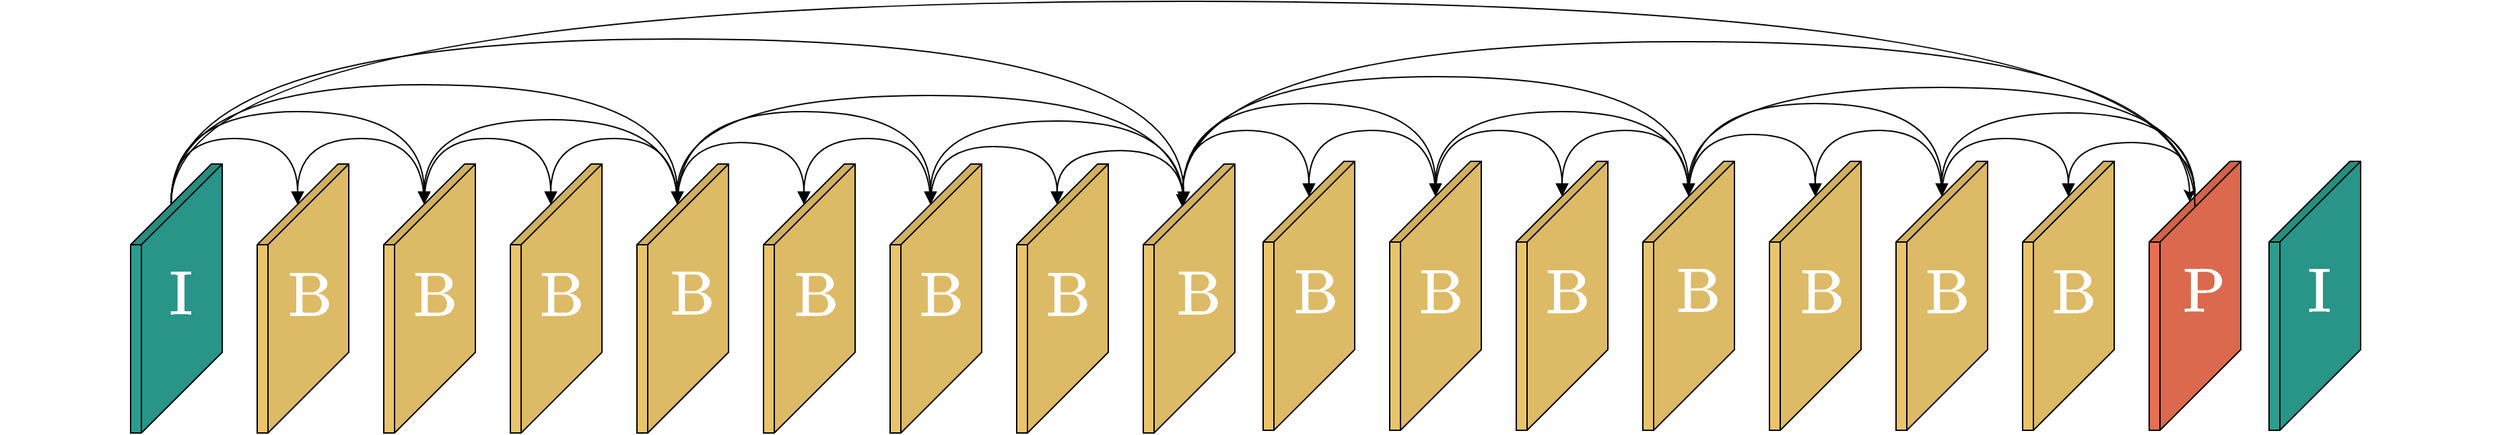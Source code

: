<mxfile version="15.6.5" type="device"><diagram id="3dQZ1ZNckNjvSsRcCXoY" name="Page-1"><mxGraphModel dx="4753" dy="2480" grid="0" gridSize="10" guides="1" tooltips="1" connect="1" arrows="1" fold="1" page="0" pageScale="1" pageWidth="827" pageHeight="1169" math="1" shadow="0"><root><mxCell id="0"/><mxCell id="1" parent="0"/><mxCell id="osq_34QOC_VwRBpITPw3-1" value="" style="group;" vertex="1" connectable="0" parent="1"><mxGeometry x="252" y="125" width="68" height="200" as="geometry"/></mxCell><mxCell id="osq_34QOC_VwRBpITPw3-2" value="" style="shape=cube;whiteSpace=wrap;html=1;boundedLbl=1;backgroundOutline=1;darkOpacity=0.05;darkOpacity2=0.1;size=60;direction=south;perimeterSpacing=0;shadow=0;sketch=0;strokeWidth=1;fillColor=#E9C46A;" vertex="1" parent="osq_34QOC_VwRBpITPw3-1"><mxGeometry width="68" height="200" as="geometry"/></mxCell><mxCell id="osq_34QOC_VwRBpITPw3-3" value="&lt;font style=&quot;font-size: 39px&quot;&gt;$$\mathrm{B}$$&lt;/font&gt;" style="text;html=1;strokeColor=none;fillColor=none;align=center;verticalAlign=middle;whiteSpace=wrap;rounded=0;fontColor=#FFFFFF;" vertex="1" parent="osq_34QOC_VwRBpITPw3-1"><mxGeometry x="15.5" y="75" width="46" height="50" as="geometry"/></mxCell><mxCell id="osq_34QOC_VwRBpITPw3-4" value="" style="group;strokeWidth=1;" vertex="1" connectable="0" parent="1"><mxGeometry x="346" y="125" width="68" height="200" as="geometry"/></mxCell><mxCell id="osq_34QOC_VwRBpITPw3-5" value="" style="shape=cube;whiteSpace=wrap;html=1;boundedLbl=1;backgroundOutline=1;darkOpacity=0.05;darkOpacity2=0.1;size=60;direction=south;perimeterSpacing=0;shadow=0;sketch=0;strokeWidth=1;fillColor=#E9C46A;" vertex="1" parent="osq_34QOC_VwRBpITPw3-4"><mxGeometry width="68" height="200" as="geometry"/></mxCell><mxCell id="osq_34QOC_VwRBpITPw3-6" value="&lt;font style=&quot;font-size: 39px&quot;&gt;$$\mathrm{B}$$&lt;/font&gt;" style="text;html=1;strokeColor=none;fillColor=none;align=center;verticalAlign=middle;whiteSpace=wrap;rounded=0;fontColor=#FFFFFF;" vertex="1" parent="osq_34QOC_VwRBpITPw3-4"><mxGeometry x="15" y="75" width="46" height="50" as="geometry"/></mxCell><mxCell id="osq_34QOC_VwRBpITPw3-7" value="" style="group;" vertex="1" connectable="0" parent="1"><mxGeometry x="440" y="125" width="68" height="200" as="geometry"/></mxCell><mxCell id="osq_34QOC_VwRBpITPw3-8" value="" style="shape=cube;whiteSpace=wrap;html=1;boundedLbl=1;backgroundOutline=1;darkOpacity=0.05;darkOpacity2=0.1;size=60;direction=south;perimeterSpacing=0;shadow=0;sketch=0;strokeWidth=1;fillColor=#E9C46A;" vertex="1" parent="osq_34QOC_VwRBpITPw3-7"><mxGeometry width="68" height="200" as="geometry"/></mxCell><mxCell id="osq_34QOC_VwRBpITPw3-9" value="&lt;font style=&quot;font-size: 39px&quot;&gt;$$\mathrm{B}$$&lt;/font&gt;" style="text;html=1;strokeColor=none;fillColor=none;align=center;verticalAlign=middle;whiteSpace=wrap;rounded=0;fontColor=#FFFFFF;" vertex="1" parent="osq_34QOC_VwRBpITPw3-7"><mxGeometry x="15" y="75" width="46" height="50" as="geometry"/></mxCell><mxCell id="osq_34QOC_VwRBpITPw3-10" value="" style="group" vertex="1" connectable="0" parent="1"><mxGeometry x="534" y="125" width="68" height="200" as="geometry"/></mxCell><mxCell id="osq_34QOC_VwRBpITPw3-11" value="" style="shape=cube;whiteSpace=wrap;html=1;boundedLbl=1;backgroundOutline=1;darkOpacity=0.05;darkOpacity2=0.1;size=60;direction=south;perimeterSpacing=0;shadow=0;sketch=0;strokeWidth=1;fillColor=#E9C46A;" vertex="1" parent="osq_34QOC_VwRBpITPw3-10"><mxGeometry width="68" height="200" as="geometry"/></mxCell><mxCell id="osq_34QOC_VwRBpITPw3-12" value="&lt;font style=&quot;font-size: 39px&quot;&gt;$$\mathrm{B}$$&lt;/font&gt;" style="text;html=1;strokeColor=none;fillColor=none;align=center;verticalAlign=middle;whiteSpace=wrap;rounded=0;fontColor=#FFFFFF;" vertex="1" parent="osq_34QOC_VwRBpITPw3-10"><mxGeometry x="18" y="74" width="46" height="50" as="geometry"/></mxCell><mxCell id="osq_34QOC_VwRBpITPw3-13" value="" style="group;fontColor=default;" vertex="1" connectable="0" parent="1"><mxGeometry x="158" y="125" width="68" height="200" as="geometry"/></mxCell><mxCell id="osq_34QOC_VwRBpITPw3-14" value="" style="shape=cube;whiteSpace=wrap;html=1;boundedLbl=1;backgroundOutline=1;darkOpacity=0.05;darkOpacity2=0.1;size=60;direction=south;perimeterSpacing=0;shadow=0;sketch=0;strokeWidth=1;fillColor=#2A9D8F;" vertex="1" parent="osq_34QOC_VwRBpITPw3-13"><mxGeometry width="68" height="200" as="geometry"/></mxCell><mxCell id="osq_34QOC_VwRBpITPw3-15" value="&lt;font style=&quot;font-size: 39px&quot;&gt;$$\mathrm{I}$$&lt;/font&gt;" style="text;html=1;strokeColor=none;fillColor=none;align=center;verticalAlign=middle;whiteSpace=wrap;rounded=0;fontColor=#FFFFFF;" vertex="1" parent="osq_34QOC_VwRBpITPw3-13"><mxGeometry x="14" y="74" width="46" height="50" as="geometry"/></mxCell><mxCell id="osq_34QOC_VwRBpITPw3-16" style="edgeStyle=orthogonalEdgeStyle;orthogonalLoop=1;jettySize=auto;html=1;entryX=0;entryY=0;entryDx=30;entryDy=38;entryPerimeter=0;exitX=0;exitY=0;exitDx=30;exitDy=38;exitPerimeter=0;curved=1;strokeWidth=1;endSize=7;endArrow=block;endFill=1;" edge="1" parent="1" source="osq_34QOC_VwRBpITPw3-14" target="osq_34QOC_VwRBpITPw3-11"><mxGeometry relative="1" as="geometry"><Array as="points"><mxPoint x="188" y="66"/><mxPoint x="564" y="66"/></Array></mxGeometry></mxCell><mxCell id="osq_34QOC_VwRBpITPw3-17" style="edgeStyle=orthogonalEdgeStyle;curved=1;orthogonalLoop=1;jettySize=auto;html=1;exitX=0;exitY=0;exitDx=30;exitDy=38;exitPerimeter=0;entryX=0;entryY=0;entryDx=30;entryDy=38;entryPerimeter=0;strokeColor=#000000;strokeWidth=1;endSize=7;endArrow=block;endFill=1;" edge="1" parent="1" source="osq_34QOC_VwRBpITPw3-14" target="osq_34QOC_VwRBpITPw3-5"><mxGeometry relative="1" as="geometry"><Array as="points"><mxPoint x="188" y="86"/><mxPoint x="376" y="86"/></Array></mxGeometry></mxCell><mxCell id="osq_34QOC_VwRBpITPw3-18" style="edgeStyle=orthogonalEdgeStyle;curved=1;orthogonalLoop=1;jettySize=auto;html=1;exitX=0;exitY=0;exitDx=30;exitDy=38;exitPerimeter=0;strokeColor=#000000;strokeWidth=1;endSize=7;endArrow=block;endFill=1;" edge="1" parent="1" source="osq_34QOC_VwRBpITPw3-11"><mxGeometry relative="1" as="geometry"><mxPoint x="376" y="155" as="targetPoint"/><Array as="points"><mxPoint x="564" y="92"/><mxPoint x="376" y="92"/></Array></mxGeometry></mxCell><mxCell id="osq_34QOC_VwRBpITPw3-19" style="edgeStyle=orthogonalEdgeStyle;curved=1;orthogonalLoop=1;jettySize=auto;html=1;exitX=0;exitY=0;exitDx=30;exitDy=38;exitPerimeter=0;entryX=0;entryY=0;entryDx=30;entryDy=38;entryPerimeter=0;strokeColor=#000000;strokeWidth=1;endSize=7;endArrow=block;endFill=1;" edge="1" parent="1" source="osq_34QOC_VwRBpITPw3-14" target="osq_34QOC_VwRBpITPw3-2"><mxGeometry relative="1" as="geometry"><Array as="points"><mxPoint x="188" y="106"/><mxPoint x="282" y="106"/></Array></mxGeometry></mxCell><mxCell id="osq_34QOC_VwRBpITPw3-20" style="edgeStyle=orthogonalEdgeStyle;curved=1;orthogonalLoop=1;jettySize=auto;html=1;exitX=0;exitY=0;exitDx=30;exitDy=38;exitPerimeter=0;entryX=0;entryY=0;entryDx=30;entryDy=38;entryPerimeter=0;strokeColor=#000000;strokeWidth=1;endSize=7;endArrow=block;endFill=1;" edge="1" parent="1" source="osq_34QOC_VwRBpITPw3-5" target="osq_34QOC_VwRBpITPw3-2"><mxGeometry relative="1" as="geometry"><Array as="points"><mxPoint x="376" y="106"/><mxPoint x="282" y="106"/></Array></mxGeometry></mxCell><mxCell id="osq_34QOC_VwRBpITPw3-21" style="edgeStyle=orthogonalEdgeStyle;curved=1;orthogonalLoop=1;jettySize=auto;html=1;exitX=0;exitY=0;exitDx=30;exitDy=38;exitPerimeter=0;entryX=0;entryY=0;entryDx=30;entryDy=38;entryPerimeter=0;strokeColor=#000000;strokeWidth=1;endSize=7;endArrow=block;endFill=1;" edge="1" parent="1" source="osq_34QOC_VwRBpITPw3-5" target="osq_34QOC_VwRBpITPw3-8"><mxGeometry relative="1" as="geometry"><Array as="points"><mxPoint x="376" y="106"/><mxPoint x="470" y="106"/></Array></mxGeometry></mxCell><mxCell id="osq_34QOC_VwRBpITPw3-22" style="edgeStyle=orthogonalEdgeStyle;curved=1;orthogonalLoop=1;jettySize=auto;html=1;exitX=0;exitY=0;exitDx=30;exitDy=38;exitPerimeter=0;entryX=0;entryY=0;entryDx=30;entryDy=38;entryPerimeter=0;strokeColor=#000000;strokeWidth=1;endSize=7;endArrow=block;endFill=1;" edge="1" parent="1" source="osq_34QOC_VwRBpITPw3-11" target="osq_34QOC_VwRBpITPw3-8"><mxGeometry relative="1" as="geometry"><Array as="points"><mxPoint x="564" y="106"/><mxPoint x="470" y="106"/></Array></mxGeometry></mxCell><mxCell id="osq_34QOC_VwRBpITPw3-23" value="" style="group;" vertex="1" connectable="0" parent="1"><mxGeometry x="628" y="125" width="68" height="200" as="geometry"/></mxCell><mxCell id="osq_34QOC_VwRBpITPw3-24" value="" style="shape=cube;whiteSpace=wrap;html=1;boundedLbl=1;backgroundOutline=1;darkOpacity=0.05;darkOpacity2=0.1;size=60;direction=south;perimeterSpacing=0;shadow=0;sketch=0;strokeWidth=1;fillColor=#E9C46A;" vertex="1" parent="osq_34QOC_VwRBpITPw3-23"><mxGeometry width="68" height="200" as="geometry"/></mxCell><mxCell id="osq_34QOC_VwRBpITPw3-25" value="&lt;font style=&quot;font-size: 39px&quot;&gt;$$\mathrm{B}$$&lt;/font&gt;" style="text;html=1;strokeColor=none;fillColor=none;align=center;verticalAlign=middle;whiteSpace=wrap;rounded=0;fontColor=#FFFFFF;" vertex="1" parent="osq_34QOC_VwRBpITPw3-23"><mxGeometry x="15.5" y="75" width="46" height="50" as="geometry"/></mxCell><mxCell id="osq_34QOC_VwRBpITPw3-26" value="" style="group;" vertex="1" connectable="0" parent="1"><mxGeometry x="722" y="125" width="68" height="200" as="geometry"/></mxCell><mxCell id="osq_34QOC_VwRBpITPw3-27" value="" style="shape=cube;whiteSpace=wrap;html=1;boundedLbl=1;backgroundOutline=1;darkOpacity=0.05;darkOpacity2=0.1;size=60;direction=south;perimeterSpacing=0;shadow=0;sketch=0;strokeWidth=1;fillColor=#E9C46A;" vertex="1" parent="osq_34QOC_VwRBpITPw3-26"><mxGeometry width="68" height="200" as="geometry"/></mxCell><mxCell id="osq_34QOC_VwRBpITPw3-28" value="&lt;font style=&quot;font-size: 39px&quot;&gt;$$\mathrm{B}$$&lt;/font&gt;" style="text;html=1;strokeColor=none;fillColor=none;align=center;verticalAlign=middle;whiteSpace=wrap;rounded=0;fontColor=#FFFFFF;" vertex="1" parent="osq_34QOC_VwRBpITPw3-26"><mxGeometry x="15" y="75" width="46" height="50" as="geometry"/></mxCell><mxCell id="osq_34QOC_VwRBpITPw3-29" value="" style="group;" vertex="1" connectable="0" parent="1"><mxGeometry x="816" y="125" width="68" height="200" as="geometry"/></mxCell><mxCell id="osq_34QOC_VwRBpITPw3-30" value="" style="shape=cube;whiteSpace=wrap;html=1;boundedLbl=1;backgroundOutline=1;darkOpacity=0.05;darkOpacity2=0.1;size=60;direction=south;perimeterSpacing=0;shadow=0;sketch=0;strokeWidth=1;fillColor=#E9C46A;" vertex="1" parent="osq_34QOC_VwRBpITPw3-29"><mxGeometry width="68" height="200" as="geometry"/></mxCell><mxCell id="osq_34QOC_VwRBpITPw3-31" value="&lt;font style=&quot;font-size: 39px&quot;&gt;$$\mathrm{B}$$&lt;/font&gt;" style="text;html=1;strokeColor=none;fillColor=none;align=center;verticalAlign=middle;whiteSpace=wrap;rounded=0;fontColor=#FFFFFF;" vertex="1" parent="osq_34QOC_VwRBpITPw3-29"><mxGeometry x="15" y="75" width="46" height="50" as="geometry"/></mxCell><mxCell id="osq_34QOC_VwRBpITPw3-32" value="" style="group" vertex="1" connectable="0" parent="1"><mxGeometry x="910" y="125" width="68" height="200" as="geometry"/></mxCell><mxCell id="osq_34QOC_VwRBpITPw3-33" value="" style="shape=cube;whiteSpace=wrap;html=1;boundedLbl=1;backgroundOutline=1;darkOpacity=0.05;darkOpacity2=0.1;size=60;direction=south;perimeterSpacing=0;shadow=0;sketch=0;strokeWidth=1;fillColor=#E9C46A;strokeColor=default;fontColor=default;" vertex="1" parent="osq_34QOC_VwRBpITPw3-32"><mxGeometry width="68" height="200" as="geometry"/></mxCell><mxCell id="osq_34QOC_VwRBpITPw3-34" value="&lt;font style=&quot;font-size: 39px&quot;&gt;$$\mathrm{B}$$&lt;/font&gt;" style="text;html=1;strokeColor=none;fillColor=none;align=center;verticalAlign=middle;whiteSpace=wrap;rounded=0;fontColor=#FFFFFF;" vertex="1" parent="osq_34QOC_VwRBpITPw3-32"><mxGeometry x="18" y="74" width="46" height="50" as="geometry"/></mxCell><mxCell id="osq_34QOC_VwRBpITPw3-35" style="edgeStyle=orthogonalEdgeStyle;curved=1;orthogonalLoop=1;jettySize=auto;html=1;exitX=0;exitY=0;exitDx=30;exitDy=38;exitPerimeter=0;entryX=0;entryY=0;entryDx=30;entryDy=38;entryPerimeter=0;strokeColor=#000000;strokeWidth=1;endSize=7;endArrow=block;endFill=1;" edge="1" parent="1" target="osq_34QOC_VwRBpITPw3-27"><mxGeometry relative="1" as="geometry"><mxPoint x="564" y="155.0" as="sourcePoint"/><Array as="points"><mxPoint x="564" y="86"/><mxPoint x="752" y="86"/></Array></mxGeometry></mxCell><mxCell id="osq_34QOC_VwRBpITPw3-36" style="edgeStyle=orthogonalEdgeStyle;curved=1;orthogonalLoop=1;jettySize=auto;html=1;exitX=0;exitY=0;exitDx=30;exitDy=38;exitPerimeter=0;entryX=0;entryY=0;entryDx=30;entryDy=38;entryPerimeter=0;strokeColor=#000000;strokeWidth=1;endSize=7;endArrow=block;endFill=1;" edge="1" parent="1" source="osq_34QOC_VwRBpITPw3-27" target="osq_34QOC_VwRBpITPw3-24"><mxGeometry relative="1" as="geometry"><Array as="points"><mxPoint x="752" y="106"/><mxPoint x="658" y="106"/></Array></mxGeometry></mxCell><mxCell id="osq_34QOC_VwRBpITPw3-37" style="edgeStyle=orthogonalEdgeStyle;curved=1;orthogonalLoop=1;jettySize=auto;html=1;exitX=0;exitY=0;exitDx=30;exitDy=38;exitPerimeter=0;entryX=0;entryY=0;entryDx=30;entryDy=38;entryPerimeter=0;strokeColor=#000000;strokeWidth=1;endSize=7;endArrow=block;endFill=1;" edge="1" parent="1" source="osq_34QOC_VwRBpITPw3-27" target="osq_34QOC_VwRBpITPw3-30"><mxGeometry relative="1" as="geometry"><Array as="points"><mxPoint x="752" y="112"/><mxPoint x="846" y="112"/></Array></mxGeometry></mxCell><mxCell id="osq_34QOC_VwRBpITPw3-38" style="edgeStyle=orthogonalEdgeStyle;curved=1;orthogonalLoop=1;jettySize=auto;html=1;exitX=0;exitY=0;exitDx=30;exitDy=38;exitPerimeter=0;entryX=0;entryY=0;entryDx=30;entryDy=38;entryPerimeter=0;endArrow=block;endFill=1;endSize=7;strokeColor=#000000;strokeWidth=1;" edge="1" parent="1" source="osq_34QOC_VwRBpITPw3-11" target="osq_34QOC_VwRBpITPw3-24"><mxGeometry relative="1" as="geometry"><Array as="points"><mxPoint x="564" y="109"/><mxPoint x="658" y="109"/></Array></mxGeometry></mxCell><mxCell id="osq_34QOC_VwRBpITPw3-39" style="edgeStyle=orthogonalEdgeStyle;orthogonalLoop=1;jettySize=auto;html=1;exitX=0;exitY=0;exitDx=30;exitDy=38;exitPerimeter=0;entryX=0;entryY=0;entryDx=30;entryDy=38;entryPerimeter=0;strokeWidth=1;curved=1;endArrow=block;endFill=1;endSize=7;" edge="1" parent="1" source="osq_34QOC_VwRBpITPw3-14" target="osq_34QOC_VwRBpITPw3-33"><mxGeometry relative="1" as="geometry"><Array as="points"><mxPoint x="188" y="32"/><mxPoint x="940" y="32"/></Array></mxGeometry></mxCell><mxCell id="osq_34QOC_VwRBpITPw3-40" style="edgeStyle=orthogonalEdgeStyle;curved=1;orthogonalLoop=1;jettySize=auto;html=1;exitX=0;exitY=0;exitDx=30;exitDy=38;exitPerimeter=0;entryX=0;entryY=0;entryDx=30;entryDy=38;entryPerimeter=0;strokeWidth=1;endArrow=block;endFill=1;endSize=7;" edge="1" parent="1" source="osq_34QOC_VwRBpITPw3-33" target="osq_34QOC_VwRBpITPw3-11"><mxGeometry relative="1" as="geometry"><Array as="points"><mxPoint x="940" y="74"/><mxPoint x="564" y="74"/></Array></mxGeometry></mxCell><mxCell id="osq_34QOC_VwRBpITPw3-41" style="edgeStyle=orthogonalEdgeStyle;curved=1;orthogonalLoop=1;jettySize=auto;html=1;exitX=0;exitY=0;exitDx=30;exitDy=38;exitPerimeter=0;entryX=0;entryY=0;entryDx=30;entryDy=38;entryPerimeter=0;strokeWidth=1;endArrow=block;endFill=1;endSize=7;" edge="1" parent="1" source="osq_34QOC_VwRBpITPw3-33" target="osq_34QOC_VwRBpITPw3-27"><mxGeometry relative="1" as="geometry"><Array as="points"><mxPoint x="940" y="93"/><mxPoint x="752" y="93"/></Array></mxGeometry></mxCell><mxCell id="osq_34QOC_VwRBpITPw3-42" style="edgeStyle=orthogonalEdgeStyle;curved=1;orthogonalLoop=1;jettySize=auto;html=1;exitX=0;exitY=0;exitDx=30;exitDy=38;exitPerimeter=0;entryX=0;entryY=0;entryDx=30;entryDy=38;entryPerimeter=0;strokeWidth=1;endArrow=block;endFill=1;endSize=7;" edge="1" parent="1" source="osq_34QOC_VwRBpITPw3-33" target="osq_34QOC_VwRBpITPw3-30"><mxGeometry relative="1" as="geometry"><Array as="points"><mxPoint x="940" y="115"/><mxPoint x="846" y="115"/></Array></mxGeometry></mxCell><mxCell id="osq_34QOC_VwRBpITPw3-43" value="" style="group;" vertex="1" connectable="0" parent="1"><mxGeometry x="999" y="123" width="68" height="200" as="geometry"/></mxCell><mxCell id="osq_34QOC_VwRBpITPw3-44" value="" style="shape=cube;whiteSpace=wrap;html=1;boundedLbl=1;backgroundOutline=1;darkOpacity=0.05;darkOpacity2=0.1;size=60;direction=south;perimeterSpacing=0;shadow=0;sketch=0;strokeWidth=1;fillColor=#E9C46A;" vertex="1" parent="osq_34QOC_VwRBpITPw3-43"><mxGeometry width="68" height="200" as="geometry"/></mxCell><mxCell id="osq_34QOC_VwRBpITPw3-45" value="&lt;font style=&quot;font-size: 39px&quot;&gt;$$\mathrm{B}$$&lt;/font&gt;" style="text;html=1;strokeColor=none;fillColor=none;align=center;verticalAlign=middle;whiteSpace=wrap;rounded=0;fontColor=#FFFFFF;" vertex="1" parent="osq_34QOC_VwRBpITPw3-43"><mxGeometry x="15.5" y="75" width="46" height="50" as="geometry"/></mxCell><mxCell id="osq_34QOC_VwRBpITPw3-46" value="" style="group;" vertex="1" connectable="0" parent="1"><mxGeometry x="1093" y="123" width="68" height="200" as="geometry"/></mxCell><mxCell id="osq_34QOC_VwRBpITPw3-47" value="" style="shape=cube;whiteSpace=wrap;html=1;boundedLbl=1;backgroundOutline=1;darkOpacity=0.05;darkOpacity2=0.1;size=60;direction=south;perimeterSpacing=0;shadow=0;sketch=0;strokeWidth=1;fillColor=#E9C46A;" vertex="1" parent="osq_34QOC_VwRBpITPw3-46"><mxGeometry width="68" height="200" as="geometry"/></mxCell><mxCell id="osq_34QOC_VwRBpITPw3-48" value="&lt;font style=&quot;font-size: 39px&quot;&gt;$$\mathrm{B}$$&lt;/font&gt;" style="text;html=1;strokeColor=none;fillColor=none;align=center;verticalAlign=middle;whiteSpace=wrap;rounded=0;fontColor=#FFFFFF;" vertex="1" parent="osq_34QOC_VwRBpITPw3-46"><mxGeometry x="15" y="75" width="46" height="50" as="geometry"/></mxCell><mxCell id="osq_34QOC_VwRBpITPw3-49" value="" style="group;" vertex="1" connectable="0" parent="1"><mxGeometry x="1187" y="123" width="68" height="200" as="geometry"/></mxCell><mxCell id="osq_34QOC_VwRBpITPw3-50" value="" style="shape=cube;whiteSpace=wrap;html=1;boundedLbl=1;backgroundOutline=1;darkOpacity=0.05;darkOpacity2=0.1;size=60;direction=south;perimeterSpacing=0;shadow=0;sketch=0;strokeWidth=1;fillColor=#E9C46A;" vertex="1" parent="osq_34QOC_VwRBpITPw3-49"><mxGeometry width="68" height="200" as="geometry"/></mxCell><mxCell id="osq_34QOC_VwRBpITPw3-51" value="&lt;font style=&quot;font-size: 39px&quot;&gt;$$\mathrm{B}$$&lt;/font&gt;" style="text;html=1;strokeColor=none;fillColor=none;align=center;verticalAlign=middle;whiteSpace=wrap;rounded=0;fontColor=#FFFFFF;" vertex="1" parent="osq_34QOC_VwRBpITPw3-49"><mxGeometry x="15" y="75" width="46" height="50" as="geometry"/></mxCell><mxCell id="osq_34QOC_VwRBpITPw3-52" value="" style="group" vertex="1" connectable="0" parent="1"><mxGeometry x="1281" y="123" width="68" height="200" as="geometry"/></mxCell><mxCell id="osq_34QOC_VwRBpITPw3-53" value="" style="shape=cube;whiteSpace=wrap;html=1;boundedLbl=1;backgroundOutline=1;darkOpacity=0.05;darkOpacity2=0.1;size=60;direction=south;perimeterSpacing=0;shadow=0;sketch=0;strokeWidth=1;fillColor=#E9C46A;" vertex="1" parent="osq_34QOC_VwRBpITPw3-52"><mxGeometry width="68" height="200" as="geometry"/></mxCell><mxCell id="osq_34QOC_VwRBpITPw3-54" value="&lt;font style=&quot;font-size: 39px&quot;&gt;$$\mathrm{B}$$&lt;/font&gt;" style="text;html=1;strokeColor=none;fillColor=none;align=center;verticalAlign=middle;whiteSpace=wrap;rounded=0;fontColor=#FFFFFF;" vertex="1" parent="osq_34QOC_VwRBpITPw3-52"><mxGeometry x="18" y="74" width="46" height="50" as="geometry"/></mxCell><mxCell id="osq_34QOC_VwRBpITPw3-55" value="" style="group;" vertex="1" connectable="0" parent="1"><mxGeometry x="1375" y="123" width="68" height="200" as="geometry"/></mxCell><mxCell id="osq_34QOC_VwRBpITPw3-56" value="" style="shape=cube;whiteSpace=wrap;html=1;boundedLbl=1;backgroundOutline=1;darkOpacity=0.05;darkOpacity2=0.1;size=60;direction=south;perimeterSpacing=0;shadow=0;sketch=0;strokeWidth=1;fillColor=#E9C46A;" vertex="1" parent="osq_34QOC_VwRBpITPw3-55"><mxGeometry width="68" height="200" as="geometry"/></mxCell><mxCell id="osq_34QOC_VwRBpITPw3-57" value="&lt;font style=&quot;font-size: 39px&quot;&gt;$$\mathrm{B}$$&lt;/font&gt;" style="text;html=1;strokeColor=none;fillColor=none;align=center;verticalAlign=middle;whiteSpace=wrap;rounded=0;fontColor=#FFFFFF;" vertex="1" parent="osq_34QOC_VwRBpITPw3-55"><mxGeometry x="15.5" y="75" width="46" height="50" as="geometry"/></mxCell><mxCell id="osq_34QOC_VwRBpITPw3-58" value="" style="group;" vertex="1" connectable="0" parent="1"><mxGeometry x="1469" y="123" width="68" height="200" as="geometry"/></mxCell><mxCell id="osq_34QOC_VwRBpITPw3-59" value="" style="shape=cube;whiteSpace=wrap;html=1;boundedLbl=1;backgroundOutline=1;darkOpacity=0.05;darkOpacity2=0.1;size=60;direction=south;perimeterSpacing=0;shadow=0;sketch=0;strokeWidth=1;fillColor=#E9C46A;" vertex="1" parent="osq_34QOC_VwRBpITPw3-58"><mxGeometry width="68" height="200" as="geometry"/></mxCell><mxCell id="osq_34QOC_VwRBpITPw3-60" value="&lt;font style=&quot;font-size: 39px&quot;&gt;$$\mathrm{B}$$&lt;/font&gt;" style="text;html=1;strokeColor=none;fillColor=none;align=center;verticalAlign=middle;whiteSpace=wrap;rounded=0;fontColor=#FFFFFF;" vertex="1" parent="osq_34QOC_VwRBpITPw3-58"><mxGeometry x="15" y="75" width="46" height="50" as="geometry"/></mxCell><mxCell id="osq_34QOC_VwRBpITPw3-61" value="" style="group;" vertex="1" connectable="0" parent="1"><mxGeometry x="1563" y="123" width="68" height="200" as="geometry"/></mxCell><mxCell id="osq_34QOC_VwRBpITPw3-62" value="" style="shape=cube;whiteSpace=wrap;html=1;boundedLbl=1;backgroundOutline=1;darkOpacity=0.05;darkOpacity2=0.1;size=60;direction=south;perimeterSpacing=0;shadow=0;sketch=0;strokeWidth=1;fillColor=#E9C46A;" vertex="1" parent="osq_34QOC_VwRBpITPw3-61"><mxGeometry width="68" height="200" as="geometry"/></mxCell><mxCell id="osq_34QOC_VwRBpITPw3-63" value="&lt;font style=&quot;font-size: 39px&quot;&gt;$$\mathrm{B}$$&lt;/font&gt;" style="text;html=1;strokeColor=none;fillColor=none;align=center;verticalAlign=middle;whiteSpace=wrap;rounded=0;fontColor=#FFFFFF;" vertex="1" parent="osq_34QOC_VwRBpITPw3-61"><mxGeometry x="15" y="75" width="46" height="50" as="geometry"/></mxCell><mxCell id="osq_34QOC_VwRBpITPw3-64" value="" style="group" vertex="1" connectable="0" parent="1"><mxGeometry x="1657" y="123" width="68" height="200" as="geometry"/></mxCell><mxCell id="osq_34QOC_VwRBpITPw3-65" value="" style="shape=cube;whiteSpace=wrap;html=1;boundedLbl=1;backgroundOutline=1;darkOpacity=0.05;darkOpacity2=0.1;size=60;direction=south;perimeterSpacing=0;shadow=0;sketch=0;strokeWidth=1;fillColor=#E76F51;" vertex="1" parent="osq_34QOC_VwRBpITPw3-64"><mxGeometry width="68" height="200" as="geometry"/></mxCell><mxCell id="osq_34QOC_VwRBpITPw3-66" value="&lt;font style=&quot;font-size: 39px&quot;&gt;$$\mathrm{P}$$&lt;/font&gt;" style="text;html=1;strokeColor=none;fillColor=none;align=center;verticalAlign=middle;whiteSpace=wrap;rounded=0;fontColor=#FFFFFF;" vertex="1" parent="osq_34QOC_VwRBpITPw3-64"><mxGeometry x="18" y="74" width="46" height="50" as="geometry"/></mxCell><mxCell id="osq_34QOC_VwRBpITPw3-67" value="" style="group" vertex="1" connectable="0" parent="1"><mxGeometry x="1746" y="123" width="68" height="200" as="geometry"/></mxCell><mxCell id="osq_34QOC_VwRBpITPw3-68" value="" style="shape=cube;whiteSpace=wrap;html=1;boundedLbl=1;backgroundOutline=1;darkOpacity=0.05;darkOpacity2=0.1;size=60;direction=south;perimeterSpacing=0;shadow=0;sketch=0;strokeWidth=1;fillColor=#2A9D8F;" vertex="1" parent="osq_34QOC_VwRBpITPw3-67"><mxGeometry width="68" height="200" as="geometry"/></mxCell><mxCell id="osq_34QOC_VwRBpITPw3-69" value="&lt;font style=&quot;font-size: 39px&quot;&gt;$$\mathrm{I}$$&lt;/font&gt;" style="text;html=1;strokeColor=none;fillColor=none;align=center;verticalAlign=middle;whiteSpace=wrap;rounded=0;fontColor=#FFFFFF;" vertex="1" parent="osq_34QOC_VwRBpITPw3-67"><mxGeometry x="14" y="74" width="46" height="50" as="geometry"/></mxCell><mxCell id="osq_34QOC_VwRBpITPw3-70" style="edgeStyle=orthogonalEdgeStyle;orthogonalLoop=1;jettySize=auto;html=1;entryX=0;entryY=0;entryDx=30;entryDy=38;entryPerimeter=0;exitX=0;exitY=0;exitDx=30;exitDy=38;exitPerimeter=0;curved=1;strokeWidth=1;endSize=7;endArrow=block;endFill=1;" edge="1" parent="1"><mxGeometry relative="1" as="geometry"><Array as="points"><mxPoint x="939" y="60"/><mxPoint x="1315" y="60"/></Array><mxPoint x="939.0" y="149" as="sourcePoint"/><mxPoint x="1315.0" y="149" as="targetPoint"/></mxGeometry></mxCell><mxCell id="osq_34QOC_VwRBpITPw3-71" style="edgeStyle=orthogonalEdgeStyle;curved=1;orthogonalLoop=1;jettySize=auto;html=1;exitX=0;exitY=0;exitDx=30;exitDy=38;exitPerimeter=0;entryX=0;entryY=0;entryDx=30;entryDy=38;entryPerimeter=0;strokeColor=#000000;strokeWidth=1;endSize=7;endArrow=block;endFill=1;" edge="1" parent="1"><mxGeometry relative="1" as="geometry"><Array as="points"><mxPoint x="939" y="80"/><mxPoint x="1127" y="80"/></Array><mxPoint x="939.0" y="149" as="sourcePoint"/><mxPoint x="1127.0" y="149" as="targetPoint"/></mxGeometry></mxCell><mxCell id="osq_34QOC_VwRBpITPw3-72" style="edgeStyle=orthogonalEdgeStyle;curved=1;orthogonalLoop=1;jettySize=auto;html=1;exitX=0;exitY=0;exitDx=30;exitDy=38;exitPerimeter=0;strokeColor=#000000;strokeWidth=1;endSize=7;endArrow=block;endFill=1;" edge="1" parent="1"><mxGeometry relative="1" as="geometry"><mxPoint x="1127" y="149" as="targetPoint"/><Array as="points"><mxPoint x="1315" y="86"/><mxPoint x="1127" y="86"/></Array><mxPoint x="1315.0" y="149" as="sourcePoint"/></mxGeometry></mxCell><mxCell id="osq_34QOC_VwRBpITPw3-73" style="edgeStyle=orthogonalEdgeStyle;curved=1;orthogonalLoop=1;jettySize=auto;html=1;exitX=0;exitY=0;exitDx=30;exitDy=38;exitPerimeter=0;entryX=0;entryY=0;entryDx=30;entryDy=38;entryPerimeter=0;strokeColor=#000000;strokeWidth=1;endSize=7;endArrow=block;endFill=1;" edge="1" parent="1"><mxGeometry relative="1" as="geometry"><Array as="points"><mxPoint x="939" y="100"/><mxPoint x="1033" y="100"/></Array><mxPoint x="939.0" y="149" as="sourcePoint"/><mxPoint x="1033" y="149" as="targetPoint"/></mxGeometry></mxCell><mxCell id="osq_34QOC_VwRBpITPw3-74" style="edgeStyle=orthogonalEdgeStyle;curved=1;orthogonalLoop=1;jettySize=auto;html=1;exitX=0;exitY=0;exitDx=30;exitDy=38;exitPerimeter=0;entryX=0;entryY=0;entryDx=30;entryDy=38;entryPerimeter=0;strokeColor=#000000;strokeWidth=1;endSize=7;endArrow=block;endFill=1;" edge="1" parent="1"><mxGeometry relative="1" as="geometry"><Array as="points"><mxPoint x="1127" y="100"/><mxPoint x="1033" y="100"/></Array><mxPoint x="1127.0" y="149" as="sourcePoint"/><mxPoint x="1033" y="149" as="targetPoint"/></mxGeometry></mxCell><mxCell id="osq_34QOC_VwRBpITPw3-75" style="edgeStyle=orthogonalEdgeStyle;curved=1;orthogonalLoop=1;jettySize=auto;html=1;exitX=0;exitY=0;exitDx=30;exitDy=38;exitPerimeter=0;entryX=0;entryY=0;entryDx=30;entryDy=38;entryPerimeter=0;strokeColor=#000000;strokeWidth=1;endSize=7;endArrow=block;endFill=1;" edge="1" parent="1"><mxGeometry relative="1" as="geometry"><Array as="points"><mxPoint x="1127" y="100"/><mxPoint x="1221" y="100"/></Array><mxPoint x="1127.0" y="149" as="sourcePoint"/><mxPoint x="1221.0" y="149" as="targetPoint"/></mxGeometry></mxCell><mxCell id="osq_34QOC_VwRBpITPw3-76" style="edgeStyle=orthogonalEdgeStyle;curved=1;orthogonalLoop=1;jettySize=auto;html=1;exitX=0;exitY=0;exitDx=30;exitDy=38;exitPerimeter=0;entryX=0;entryY=0;entryDx=30;entryDy=38;entryPerimeter=0;strokeColor=#000000;strokeWidth=1;endSize=7;endArrow=block;endFill=1;" edge="1" parent="1"><mxGeometry relative="1" as="geometry"><Array as="points"><mxPoint x="1315" y="100"/><mxPoint x="1221" y="100"/></Array><mxPoint x="1315.0" y="149" as="sourcePoint"/><mxPoint x="1221.0" y="149" as="targetPoint"/></mxGeometry></mxCell><mxCell id="osq_34QOC_VwRBpITPw3-77" style="edgeStyle=orthogonalEdgeStyle;curved=1;orthogonalLoop=1;jettySize=auto;html=1;exitX=0;exitY=0;exitDx=30;exitDy=38;exitPerimeter=0;entryX=0;entryY=0;entryDx=30;entryDy=38;entryPerimeter=0;strokeColor=#000000;strokeWidth=1;endSize=7;endArrow=block;endFill=1;" edge="1" parent="1"><mxGeometry relative="1" as="geometry"><mxPoint x="1315" y="149.0" as="sourcePoint"/><Array as="points"><mxPoint x="1315" y="80"/><mxPoint x="1503" y="80"/></Array><mxPoint x="1503.0" y="149" as="targetPoint"/></mxGeometry></mxCell><mxCell id="osq_34QOC_VwRBpITPw3-78" style="edgeStyle=orthogonalEdgeStyle;curved=1;orthogonalLoop=1;jettySize=auto;html=1;exitX=0;exitY=0;exitDx=30;exitDy=38;exitPerimeter=0;entryX=0;entryY=0;entryDx=30;entryDy=38;entryPerimeter=0;strokeColor=#000000;strokeWidth=1;endSize=7;endArrow=block;endFill=1;" edge="1" parent="1"><mxGeometry relative="1" as="geometry"><Array as="points"><mxPoint x="1503" y="100"/><mxPoint x="1409" y="100"/></Array><mxPoint x="1503.0" y="149" as="sourcePoint"/><mxPoint x="1409.0" y="149" as="targetPoint"/></mxGeometry></mxCell><mxCell id="osq_34QOC_VwRBpITPw3-79" style="edgeStyle=orthogonalEdgeStyle;curved=1;orthogonalLoop=1;jettySize=auto;html=1;exitX=0;exitY=0;exitDx=30;exitDy=38;exitPerimeter=0;entryX=0;entryY=0;entryDx=30;entryDy=38;entryPerimeter=0;strokeColor=#000000;strokeWidth=1;endSize=7;endArrow=block;endFill=1;" edge="1" parent="1"><mxGeometry relative="1" as="geometry"><Array as="points"><mxPoint x="1503" y="106"/><mxPoint x="1597" y="106"/></Array><mxPoint x="1503.0" y="149" as="sourcePoint"/><mxPoint x="1597" y="149" as="targetPoint"/></mxGeometry></mxCell><mxCell id="osq_34QOC_VwRBpITPw3-80" style="edgeStyle=orthogonalEdgeStyle;curved=1;orthogonalLoop=1;jettySize=auto;html=1;exitX=0;exitY=0;exitDx=30;exitDy=38;exitPerimeter=0;entryX=0;entryY=0;entryDx=30;entryDy=38;entryPerimeter=0;endArrow=block;endFill=1;endSize=7;strokeColor=#000000;strokeWidth=1;" edge="1" parent="1"><mxGeometry relative="1" as="geometry"><Array as="points"><mxPoint x="1315" y="103"/><mxPoint x="1409" y="103"/></Array><mxPoint x="1315.0" y="149" as="sourcePoint"/><mxPoint x="1409.0" y="149" as="targetPoint"/></mxGeometry></mxCell><mxCell id="osq_34QOC_VwRBpITPw3-81" style="edgeStyle=orthogonalEdgeStyle;orthogonalLoop=1;jettySize=auto;html=1;exitX=0;exitY=0;exitDx=30;exitDy=38;exitPerimeter=0;entryX=0;entryY=0;entryDx=30;entryDy=38;entryPerimeter=0;strokeWidth=1;curved=1;endArrow=block;endFill=1;endSize=7;strokeColor=default;labelBackgroundColor=default;fontColor=default;" edge="1" parent="1"><mxGeometry relative="1" as="geometry"><Array as="points"><mxPoint x="1691" y="34"/><mxPoint x="939" y="34"/></Array><mxPoint x="1691" y="157" as="sourcePoint"/><mxPoint x="939.0" y="157" as="targetPoint"/></mxGeometry></mxCell><mxCell id="osq_34QOC_VwRBpITPw3-82" style="edgeStyle=orthogonalEdgeStyle;curved=1;orthogonalLoop=1;jettySize=auto;html=1;exitX=0;exitY=0;exitDx=30;exitDy=38;exitPerimeter=0;entryX=0;entryY=0;entryDx=30;entryDy=38;entryPerimeter=0;strokeWidth=1;endArrow=block;endFill=1;endSize=7;" edge="1" parent="1"><mxGeometry relative="1" as="geometry"><Array as="points"><mxPoint x="1691" y="68"/><mxPoint x="1315" y="68"/></Array><mxPoint x="1691" y="149" as="sourcePoint"/><mxPoint x="1315.0" y="149" as="targetPoint"/></mxGeometry></mxCell><mxCell id="osq_34QOC_VwRBpITPw3-83" style="edgeStyle=orthogonalEdgeStyle;curved=1;orthogonalLoop=1;jettySize=auto;html=1;exitX=0;exitY=0;exitDx=30;exitDy=38;exitPerimeter=0;entryX=0;entryY=0;entryDx=30;entryDy=38;entryPerimeter=0;strokeWidth=1;endArrow=block;endFill=1;endSize=7;" edge="1" parent="1"><mxGeometry relative="1" as="geometry"><Array as="points"><mxPoint x="1691" y="87"/><mxPoint x="1503" y="87"/></Array><mxPoint x="1691" y="149" as="sourcePoint"/><mxPoint x="1503.0" y="149" as="targetPoint"/></mxGeometry></mxCell><mxCell id="osq_34QOC_VwRBpITPw3-84" style="edgeStyle=orthogonalEdgeStyle;curved=1;orthogonalLoop=1;jettySize=auto;html=1;exitX=0;exitY=0;exitDx=30;exitDy=38;exitPerimeter=0;entryX=0;entryY=0;entryDx=30;entryDy=38;entryPerimeter=0;strokeWidth=1;endArrow=block;endFill=1;endSize=7;" edge="1" parent="1"><mxGeometry relative="1" as="geometry"><Array as="points"><mxPoint x="1691" y="109"/><mxPoint x="1597" y="109"/></Array><mxPoint x="1691" y="149" as="sourcePoint"/><mxPoint x="1597" y="149" as="targetPoint"/></mxGeometry></mxCell><mxCell id="osq_34QOC_VwRBpITPw3-86" style="edgeStyle=orthogonalEdgeStyle;orthogonalLoop=1;jettySize=auto;html=1;entryX=0;entryY=0;entryDx=30;entryDy=38;entryPerimeter=0;labelBackgroundColor=default;fontColor=default;strokeColor=default;curved=1;exitX=0;exitY=0;exitDx=30;exitDy=38;exitPerimeter=0;" edge="1" parent="1" source="osq_34QOC_VwRBpITPw3-14" target="osq_34QOC_VwRBpITPw3-65"><mxGeometry relative="1" as="geometry"><Array as="points"><mxPoint x="188" y="4"/><mxPoint x="1687" y="4"/></Array></mxGeometry></mxCell></root></mxGraphModel></diagram></mxfile>